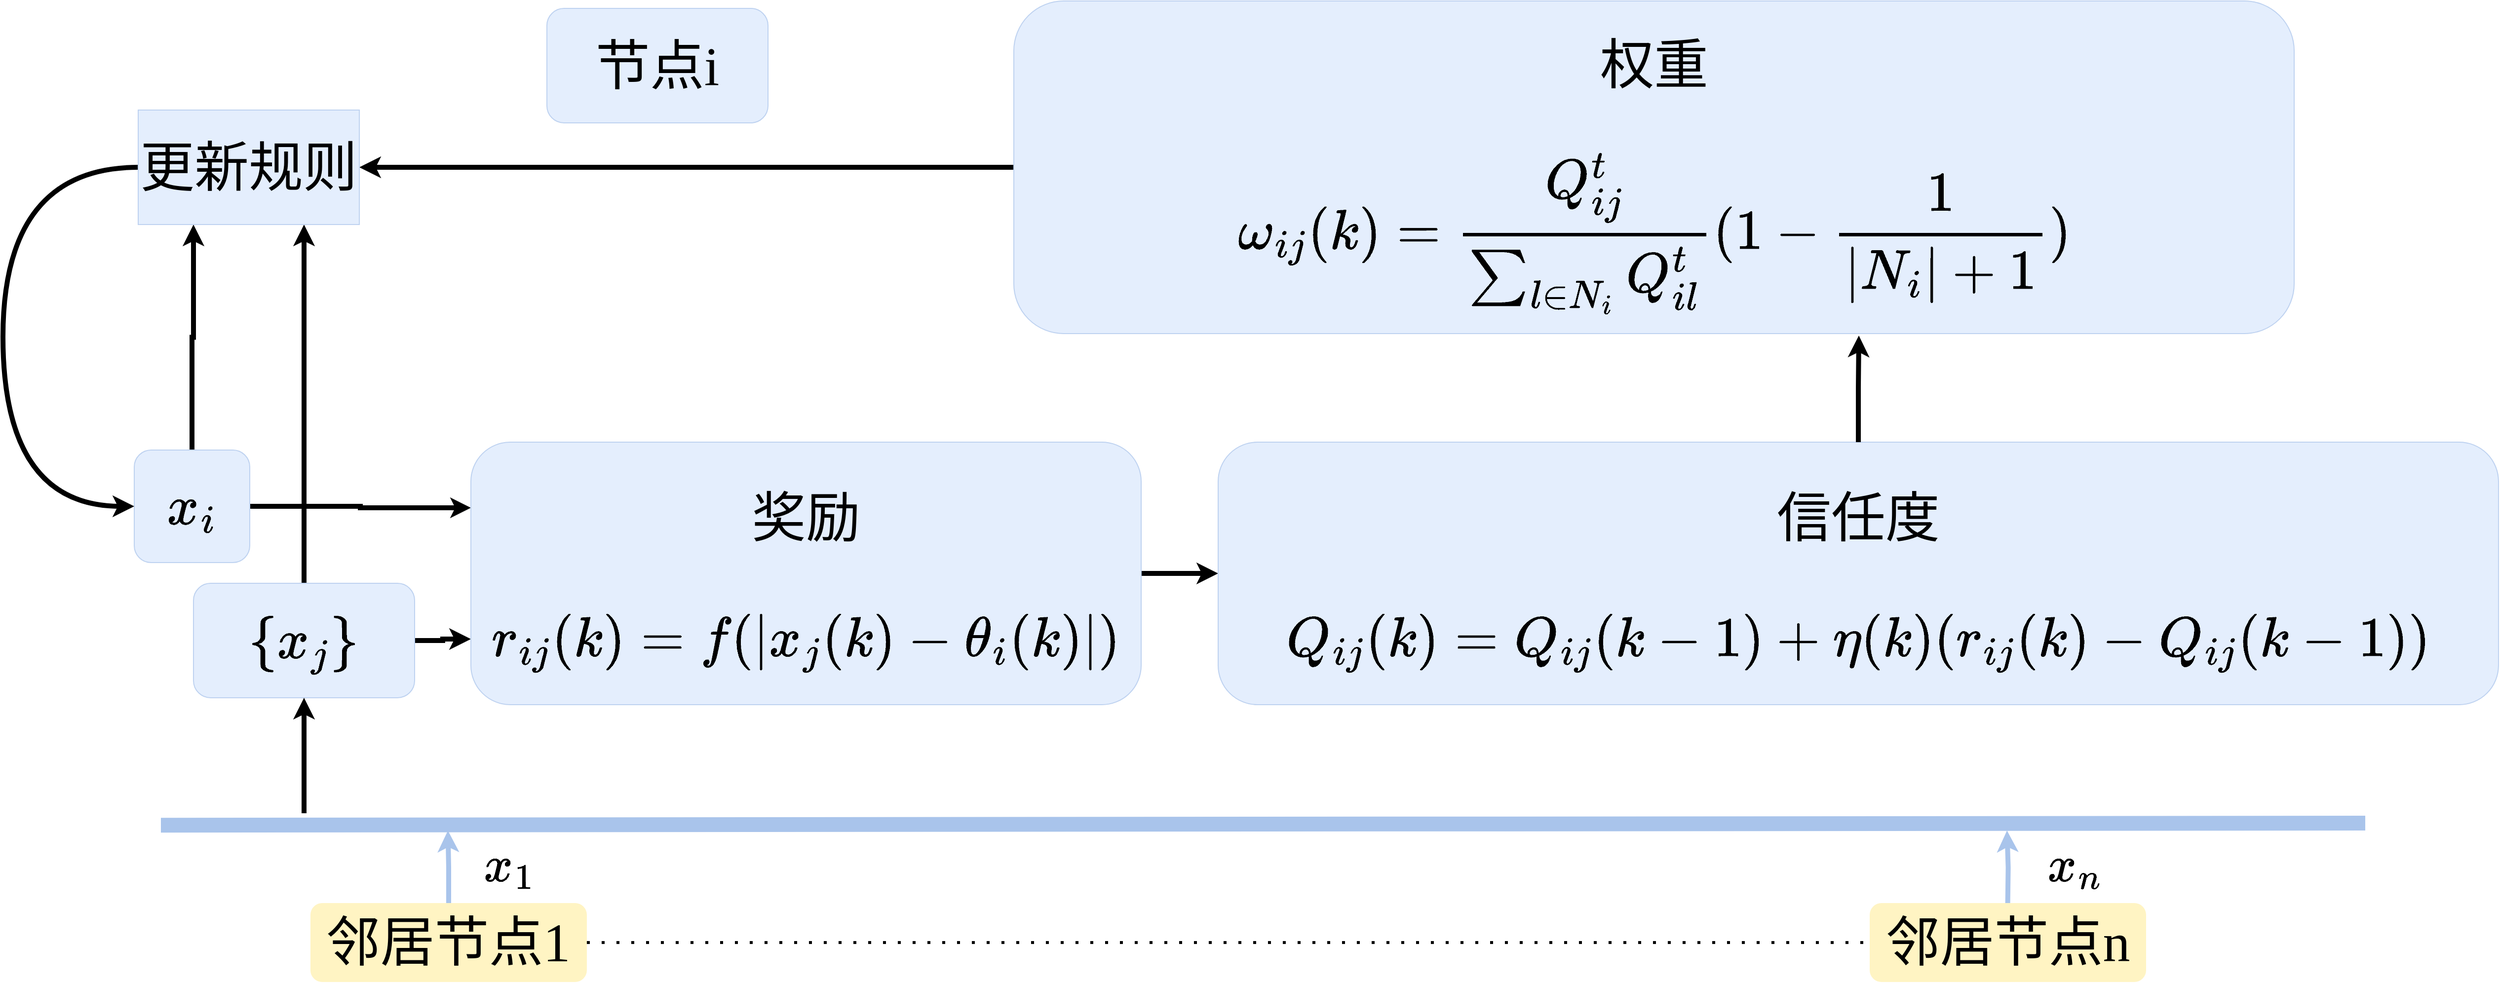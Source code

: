 <mxfile version="26.1.0">
  <diagram name="第 1 页" id="e239SAIvLnN1HkMkRguK">
    <mxGraphModel dx="5425" dy="1996" grid="0" gridSize="10" guides="1" tooltips="1" connect="1" arrows="1" fold="1" page="1" pageScale="1" pageWidth="827" pageHeight="1169" math="1" shadow="0">
      <root>
        <mxCell id="0" />
        <mxCell id="1" parent="0" />
        <mxCell id="fV-NQ48F4rtR7al6jr1f-3" value="" style="endArrow=none;html=1;rounded=0;strokeWidth=15;strokeColor=light-dark(#A9C4EB,#FFFFFF);" edge="1" parent="1">
          <mxGeometry width="50" height="50" relative="1" as="geometry">
            <mxPoint x="-1265" y="1989.09" as="sourcePoint" />
            <mxPoint x="968" y="1987" as="targetPoint" />
          </mxGeometry>
        </mxCell>
        <mxCell id="fV-NQ48F4rtR7al6jr1f-7" style="edgeStyle=orthogonalEdgeStyle;rounded=0;orthogonalLoop=1;jettySize=auto;html=1;exitX=0.5;exitY=0;exitDx=0;exitDy=0;strokeWidth=5;strokeColor=#A9C4EB;" edge="1" parent="1" source="fV-NQ48F4rtR7al6jr1f-4">
          <mxGeometry relative="1" as="geometry">
            <mxPoint x="-974.247" y="1994.545" as="targetPoint" />
          </mxGeometry>
        </mxCell>
        <mxCell id="fV-NQ48F4rtR7al6jr1f-4" value="邻居节点1" style="rounded=1;whiteSpace=wrap;html=1;fontSize=55;fontFamily=楷体;fillColor=light-dark(#FFF4C3,var(--ge-dark-color, #121212));strokeColor=none;" vertex="1" parent="1">
          <mxGeometry x="-1113.52" y="2068" width="280" height="80" as="geometry" />
        </mxCell>
        <mxCell id="fV-NQ48F4rtR7al6jr1f-5" value="邻居节点n" style="rounded=1;whiteSpace=wrap;html=1;fontSize=55;fontFamily=楷体;fillColor=light-dark(#FFF4C3,var(--ge-dark-color, #121212));strokeColor=none;" vertex="1" parent="1">
          <mxGeometry x="466" y="2068" width="280" height="80" as="geometry" />
        </mxCell>
        <mxCell id="fV-NQ48F4rtR7al6jr1f-6" value="" style="endArrow=none;dashed=1;html=1;dashPattern=1 4;strokeWidth=3;rounded=0;exitX=1;exitY=0.5;exitDx=0;exitDy=0;entryX=0;entryY=0.5;entryDx=0;entryDy=0;" edge="1" parent="1" source="fV-NQ48F4rtR7al6jr1f-4" target="fV-NQ48F4rtR7al6jr1f-5">
          <mxGeometry width="50" height="50" relative="1" as="geometry">
            <mxPoint x="-746.52" y="2130" as="sourcePoint" />
            <mxPoint x="-696.52" y="2080" as="targetPoint" />
          </mxGeometry>
        </mxCell>
        <mxCell id="fV-NQ48F4rtR7al6jr1f-8" style="edgeStyle=orthogonalEdgeStyle;rounded=0;orthogonalLoop=1;jettySize=auto;html=1;exitX=0.5;exitY=0;exitDx=0;exitDy=0;strokeWidth=5;strokeColor=#A9C4EB;" edge="1" parent="1">
          <mxGeometry relative="1" as="geometry">
            <mxPoint x="605.093" y="1994.545" as="targetPoint" />
            <mxPoint x="605.82" y="2068" as="sourcePoint" />
          </mxGeometry>
        </mxCell>
        <mxCell id="fV-NQ48F4rtR7al6jr1f-10" value="$$x_1$$" style="rounded=1;whiteSpace=wrap;html=1;fontSize=50;fontFamily=楷体;fillColor=none;strokeColor=none;" vertex="1" parent="1">
          <mxGeometry x="-962.52" y="1988" width="102" height="80" as="geometry" />
        </mxCell>
        <mxCell id="fV-NQ48F4rtR7al6jr1f-11" value="$$x_n$$" style="rounded=1;whiteSpace=wrap;html=1;fontSize=50;fontFamily=楷体;fillColor=none;strokeColor=none;" vertex="1" parent="1">
          <mxGeometry x="623" y="1988" width="102" height="80" as="geometry" />
        </mxCell>
        <mxCell id="fV-NQ48F4rtR7al6jr1f-21" style="edgeStyle=orthogonalEdgeStyle;rounded=0;orthogonalLoop=1;jettySize=auto;html=1;entryX=0.75;entryY=1;entryDx=0;entryDy=0;strokeWidth=5;" edge="1" parent="1" source="fV-NQ48F4rtR7al6jr1f-12" target="fV-NQ48F4rtR7al6jr1f-18">
          <mxGeometry relative="1" as="geometry" />
        </mxCell>
        <mxCell id="fV-NQ48F4rtR7al6jr1f-23" style="edgeStyle=orthogonalEdgeStyle;rounded=0;orthogonalLoop=1;jettySize=auto;html=1;entryX=0;entryY=0.75;entryDx=0;entryDy=0;strokeWidth=5;" edge="1" parent="1" source="fV-NQ48F4rtR7al6jr1f-12" target="fV-NQ48F4rtR7al6jr1f-14">
          <mxGeometry relative="1" as="geometry" />
        </mxCell>
        <mxCell id="fV-NQ48F4rtR7al6jr1f-12" value="$$\{x_j\}$$" style="rounded=1;whiteSpace=wrap;html=1;fontSize=55;fontFamily=楷体;fillColor=light-dark(#E4EEFD,var(--ge-dark-color, #121212));strokeColor=#BED2F0;" vertex="1" parent="1">
          <mxGeometry x="-1232" y="1744" width="224" height="116" as="geometry" />
        </mxCell>
        <mxCell id="fV-NQ48F4rtR7al6jr1f-20" style="edgeStyle=orthogonalEdgeStyle;rounded=0;orthogonalLoop=1;jettySize=auto;html=1;entryX=0.25;entryY=1;entryDx=0;entryDy=0;strokeWidth=5;" edge="1" parent="1" source="fV-NQ48F4rtR7al6jr1f-13" target="fV-NQ48F4rtR7al6jr1f-18">
          <mxGeometry relative="1" as="geometry" />
        </mxCell>
        <mxCell id="fV-NQ48F4rtR7al6jr1f-22" style="edgeStyle=orthogonalEdgeStyle;rounded=0;orthogonalLoop=1;jettySize=auto;html=1;exitX=1;exitY=0.5;exitDx=0;exitDy=0;entryX=0;entryY=0.25;entryDx=0;entryDy=0;endSize=5;strokeWidth=5;" edge="1" parent="1" source="fV-NQ48F4rtR7al6jr1f-13" target="fV-NQ48F4rtR7al6jr1f-14">
          <mxGeometry relative="1" as="geometry" />
        </mxCell>
        <mxCell id="fV-NQ48F4rtR7al6jr1f-13" value="$${x_i}$$" style="rounded=1;whiteSpace=wrap;html=1;fontSize=55;fontFamily=楷体;fillColor=light-dark(#E4EEFD,var(--ge-dark-color, #121212));strokeColor=#BED2F0;" vertex="1" parent="1">
          <mxGeometry x="-1292" y="1609" width="117" height="114" as="geometry" />
        </mxCell>
        <mxCell id="fV-NQ48F4rtR7al6jr1f-24" style="edgeStyle=orthogonalEdgeStyle;rounded=0;orthogonalLoop=1;jettySize=auto;html=1;entryX=0;entryY=0.5;entryDx=0;entryDy=0;strokeWidth=5;" edge="1" parent="1" source="fV-NQ48F4rtR7al6jr1f-14" target="fV-NQ48F4rtR7al6jr1f-15">
          <mxGeometry relative="1" as="geometry" />
        </mxCell>
        <mxCell id="fV-NQ48F4rtR7al6jr1f-14" value="&lt;div&gt;&lt;br&gt;&lt;/div&gt;奖励&lt;div&gt;$$r_{ij}(k)=f(|x_j(k)-\theta_i(k)|)$$&lt;/div&gt;" style="rounded=1;whiteSpace=wrap;html=1;fontSize=55;fontFamily=楷体;fillColor=light-dark(#E4EEFD,var(--ge-dark-color, #121212));strokeColor=#BED2F0;" vertex="1" parent="1">
          <mxGeometry x="-951" y="1601" width="679" height="266" as="geometry" />
        </mxCell>
        <mxCell id="fV-NQ48F4rtR7al6jr1f-15" value="&lt;div&gt;&lt;br&gt;&lt;/div&gt;&lt;div&gt;信任度&lt;/div&gt;$$Q_{ij}(k)=Q_{ij}(k-1)+\eta (k)(r_{ij}(k)-Q_{ij}(k-1))$$" style="rounded=1;whiteSpace=wrap;html=1;fontSize=55;fontFamily=楷体;fillColor=light-dark(#E4EEFD,var(--ge-dark-color, #121212));strokeColor=#BED2F0;" vertex="1" parent="1">
          <mxGeometry x="-194" y="1601" width="1297" height="266" as="geometry" />
        </mxCell>
        <mxCell id="fV-NQ48F4rtR7al6jr1f-19" style="edgeStyle=orthogonalEdgeStyle;rounded=0;orthogonalLoop=1;jettySize=auto;html=1;entryX=1;entryY=0.5;entryDx=0;entryDy=0;strokeWidth=5;" edge="1" parent="1" source="fV-NQ48F4rtR7al6jr1f-16" target="fV-NQ48F4rtR7al6jr1f-18">
          <mxGeometry relative="1" as="geometry" />
        </mxCell>
        <mxCell id="fV-NQ48F4rtR7al6jr1f-16" value="&lt;div&gt;&lt;br&gt;&lt;/div&gt;&lt;div&gt;权重&lt;/div&gt;$$\omega_{ij}(k)=\frac{Q_{ij}^t}{\sum_{l\in N_i}Q_{il}^t}(1-\frac{1}{|N_i|+1})$$" style="rounded=1;whiteSpace=wrap;html=1;fontSize=55;fontFamily=楷体;fillColor=light-dark(#E4EEFD,var(--ge-dark-color, #121212));strokeColor=#BED2F0;" vertex="1" parent="1">
          <mxGeometry x="-401" y="1154" width="1297" height="337" as="geometry" />
        </mxCell>
        <mxCell id="fV-NQ48F4rtR7al6jr1f-17" value="节点i" style="rounded=1;whiteSpace=wrap;html=1;fontSize=55;fontFamily=楷体;fillColor=light-dark(#E4EEFD,var(--ge-dark-color, #121212));strokeColor=#BED2F0;" vertex="1" parent="1">
          <mxGeometry x="-874" y="1161.5" width="224" height="116" as="geometry" />
        </mxCell>
        <mxCell id="fV-NQ48F4rtR7al6jr1f-29" style="edgeStyle=orthogonalEdgeStyle;rounded=0;orthogonalLoop=1;jettySize=auto;html=1;entryX=0;entryY=0.5;entryDx=0;entryDy=0;exitX=0;exitY=0.5;exitDx=0;exitDy=0;curved=1;strokeWidth=5;" edge="1" parent="1" source="fV-NQ48F4rtR7al6jr1f-18" target="fV-NQ48F4rtR7al6jr1f-13">
          <mxGeometry relative="1" as="geometry">
            <Array as="points">
              <mxPoint x="-1425" y="1323" />
              <mxPoint x="-1425" y="1666" />
            </Array>
          </mxGeometry>
        </mxCell>
        <mxCell id="fV-NQ48F4rtR7al6jr1f-18" value="更新规则" style="rounded=0;whiteSpace=wrap;html=1;fontSize=55;fontFamily=楷体;fillColor=light-dark(#E4EEFD,var(--ge-dark-color, #121212));strokeColor=#BED2F0;" vertex="1" parent="1">
          <mxGeometry x="-1288" y="1264.5" width="224" height="116" as="geometry" />
        </mxCell>
        <mxCell id="fV-NQ48F4rtR7al6jr1f-25" value="" style="endArrow=classic;html=1;rounded=0;entryX=0.5;entryY=1;entryDx=0;entryDy=0;strokeWidth=5;" edge="1" parent="1" target="fV-NQ48F4rtR7al6jr1f-12">
          <mxGeometry width="50" height="50" relative="1" as="geometry">
            <mxPoint x="-1120" y="1977" as="sourcePoint" />
            <mxPoint x="-1129" y="1910" as="targetPoint" />
          </mxGeometry>
        </mxCell>
        <mxCell id="fV-NQ48F4rtR7al6jr1f-26" style="edgeStyle=orthogonalEdgeStyle;rounded=0;orthogonalLoop=1;jettySize=auto;html=1;entryX=0.66;entryY=1.006;entryDx=0;entryDy=0;entryPerimeter=0;strokeWidth=5;" edge="1" parent="1" source="fV-NQ48F4rtR7al6jr1f-15" target="fV-NQ48F4rtR7al6jr1f-16">
          <mxGeometry relative="1" as="geometry" />
        </mxCell>
      </root>
    </mxGraphModel>
  </diagram>
</mxfile>
